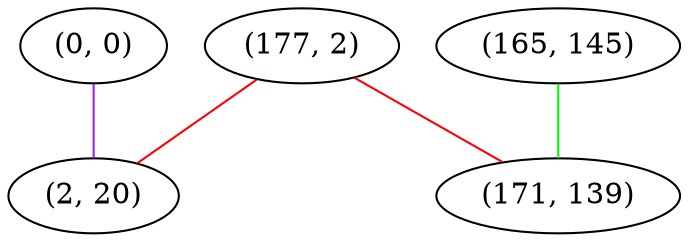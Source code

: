 graph "" {
"(177, 2)";
"(165, 145)";
"(0, 0)";
"(2, 20)";
"(171, 139)";
"(177, 2)" -- "(2, 20)"  [color=red, key=0, weight=1];
"(177, 2)" -- "(171, 139)"  [color=red, key=0, weight=1];
"(165, 145)" -- "(171, 139)"  [color=green, key=0, weight=2];
"(0, 0)" -- "(2, 20)"  [color=purple, key=0, weight=4];
}
